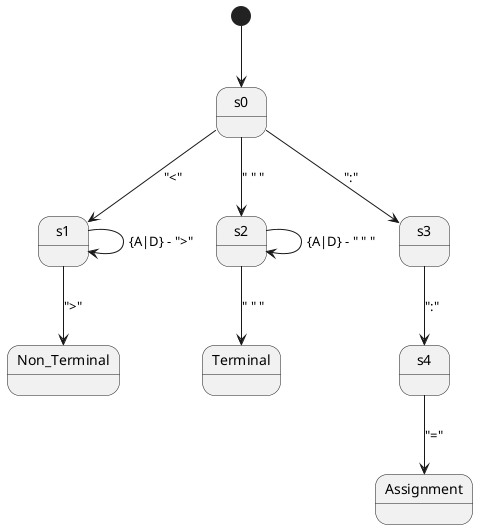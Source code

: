 @startuml
[*] --> s0
s0 --> s1: "<"
s1 --> s1: {A|D} - ">"
s1 --> Non_Terminal: ">"

s0 --> s2: " " "
s2 --> s2: {A|D} - " " "
s2 --> Terminal: " " "

s0 --> s3: ":"
s3 --> s4: ":"
s4 --> Assignment: "="

@enduml